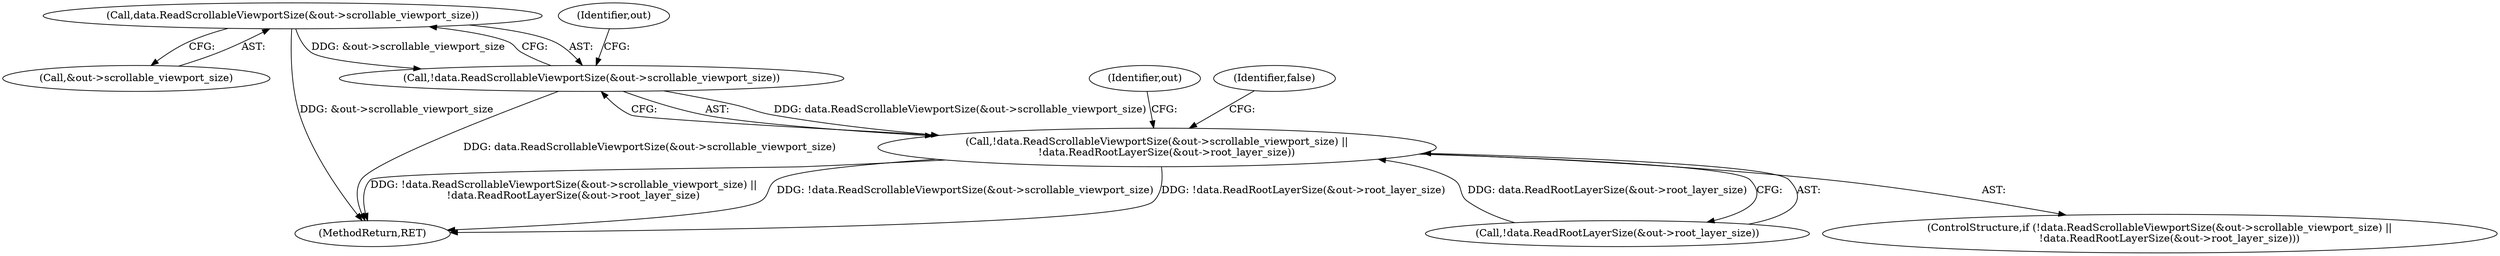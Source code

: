 digraph "0_Chrome_5d78b84d39bd34bc9fce9d01c0dcd5a22a330d34@pointer" {
"1000126" [label="(Call,data.ReadScrollableViewportSize(&out->scrollable_viewport_size))"];
"1000125" [label="(Call,!data.ReadScrollableViewportSize(&out->scrollable_viewport_size))"];
"1000124" [label="(Call,!data.ReadScrollableViewportSize(&out->scrollable_viewport_size) ||\n      !data.ReadRootLayerSize(&out->root_layer_size))"];
"1000142" [label="(Identifier,out)"];
"1000126" [label="(Call,data.ReadScrollableViewportSize(&out->scrollable_viewport_size))"];
"1000127" [label="(Call,&out->scrollable_viewport_size)"];
"1000139" [label="(Identifier,false)"];
"1000131" [label="(Call,!data.ReadRootLayerSize(&out->root_layer_size))"];
"1000125" [label="(Call,!data.ReadScrollableViewportSize(&out->scrollable_viewport_size))"];
"1000135" [label="(Identifier,out)"];
"1000124" [label="(Call,!data.ReadScrollableViewportSize(&out->scrollable_viewport_size) ||\n      !data.ReadRootLayerSize(&out->root_layer_size))"];
"1000123" [label="(ControlStructure,if (!data.ReadScrollableViewportSize(&out->scrollable_viewport_size) ||\n      !data.ReadRootLayerSize(&out->root_layer_size)))"];
"1000223" [label="(MethodReturn,RET)"];
"1000126" -> "1000125"  [label="AST: "];
"1000126" -> "1000127"  [label="CFG: "];
"1000127" -> "1000126"  [label="AST: "];
"1000125" -> "1000126"  [label="CFG: "];
"1000126" -> "1000223"  [label="DDG: &out->scrollable_viewport_size"];
"1000126" -> "1000125"  [label="DDG: &out->scrollable_viewport_size"];
"1000125" -> "1000124"  [label="AST: "];
"1000135" -> "1000125"  [label="CFG: "];
"1000124" -> "1000125"  [label="CFG: "];
"1000125" -> "1000223"  [label="DDG: data.ReadScrollableViewportSize(&out->scrollable_viewport_size)"];
"1000125" -> "1000124"  [label="DDG: data.ReadScrollableViewportSize(&out->scrollable_viewport_size)"];
"1000124" -> "1000123"  [label="AST: "];
"1000124" -> "1000131"  [label="CFG: "];
"1000131" -> "1000124"  [label="AST: "];
"1000139" -> "1000124"  [label="CFG: "];
"1000142" -> "1000124"  [label="CFG: "];
"1000124" -> "1000223"  [label="DDG: !data.ReadScrollableViewportSize(&out->scrollable_viewport_size)"];
"1000124" -> "1000223"  [label="DDG: !data.ReadRootLayerSize(&out->root_layer_size)"];
"1000124" -> "1000223"  [label="DDG: !data.ReadScrollableViewportSize(&out->scrollable_viewport_size) ||\n      !data.ReadRootLayerSize(&out->root_layer_size)"];
"1000131" -> "1000124"  [label="DDG: data.ReadRootLayerSize(&out->root_layer_size)"];
}
